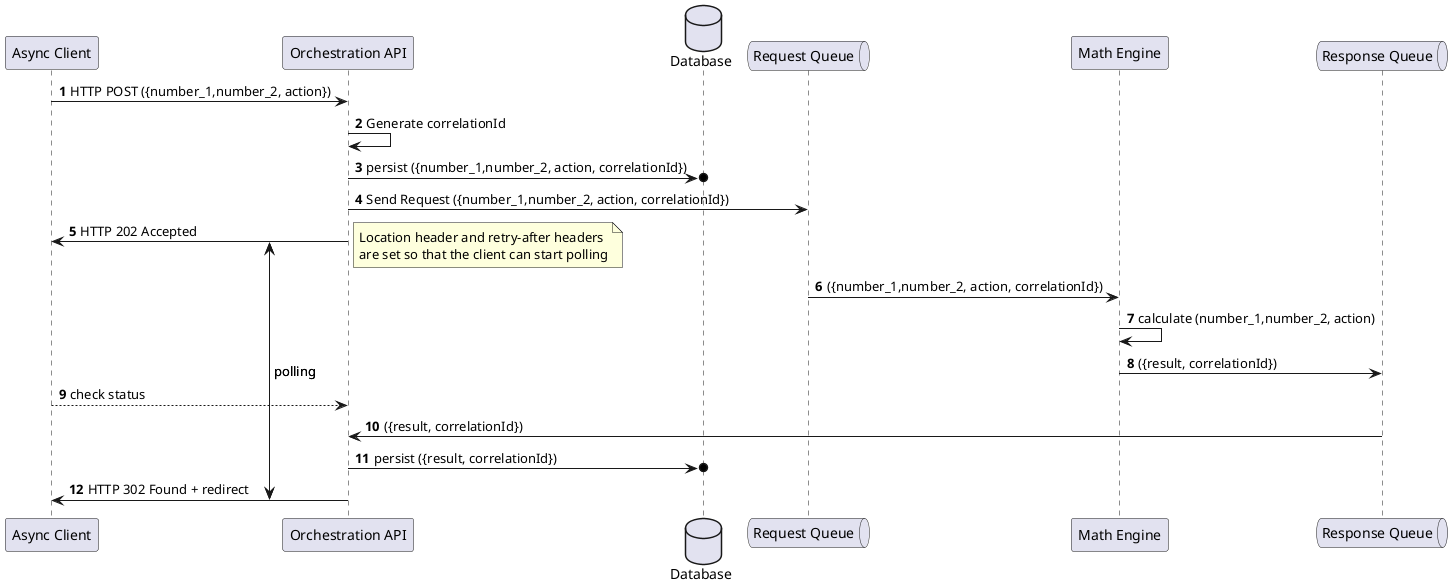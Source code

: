 @startuml
'https://plantuml.com/sequence-diagram
!pragma teoz true
autonumber
participant ac as "Async Client"
participant oa as "Orchestration API"
database db as "Database"
queue reqQ as "Request Queue"
participant me as "Math Engine"
queue resQ as "Response Queue"



ac -> oa: HTTP POST ({number_1,number_2, action})
oa -> oa: Generate correlationId
oa ->o db: persist ({number_1,number_2, action, correlationId})
oa -> reqQ: Send Request ({number_1,number_2, action, correlationId})
{start} oa -> ac:  HTTP 202 Accepted
note right: Location header and retry-after headers\nare set so that the client can start polling

reqQ -> me: ({number_1,number_2, action, correlationId})
me -> me: calculate (number_1,number_2, action)
me -> resQ: ({result, correlationId})
ac --> oa: check status
resQ -> oa: ({result, correlationId})
oa ->o db: persist ({result, correlationId})
{stop} oa->ac: HTTP 302 Found + redirect
{start} <-> {stop}: polling


@enduml